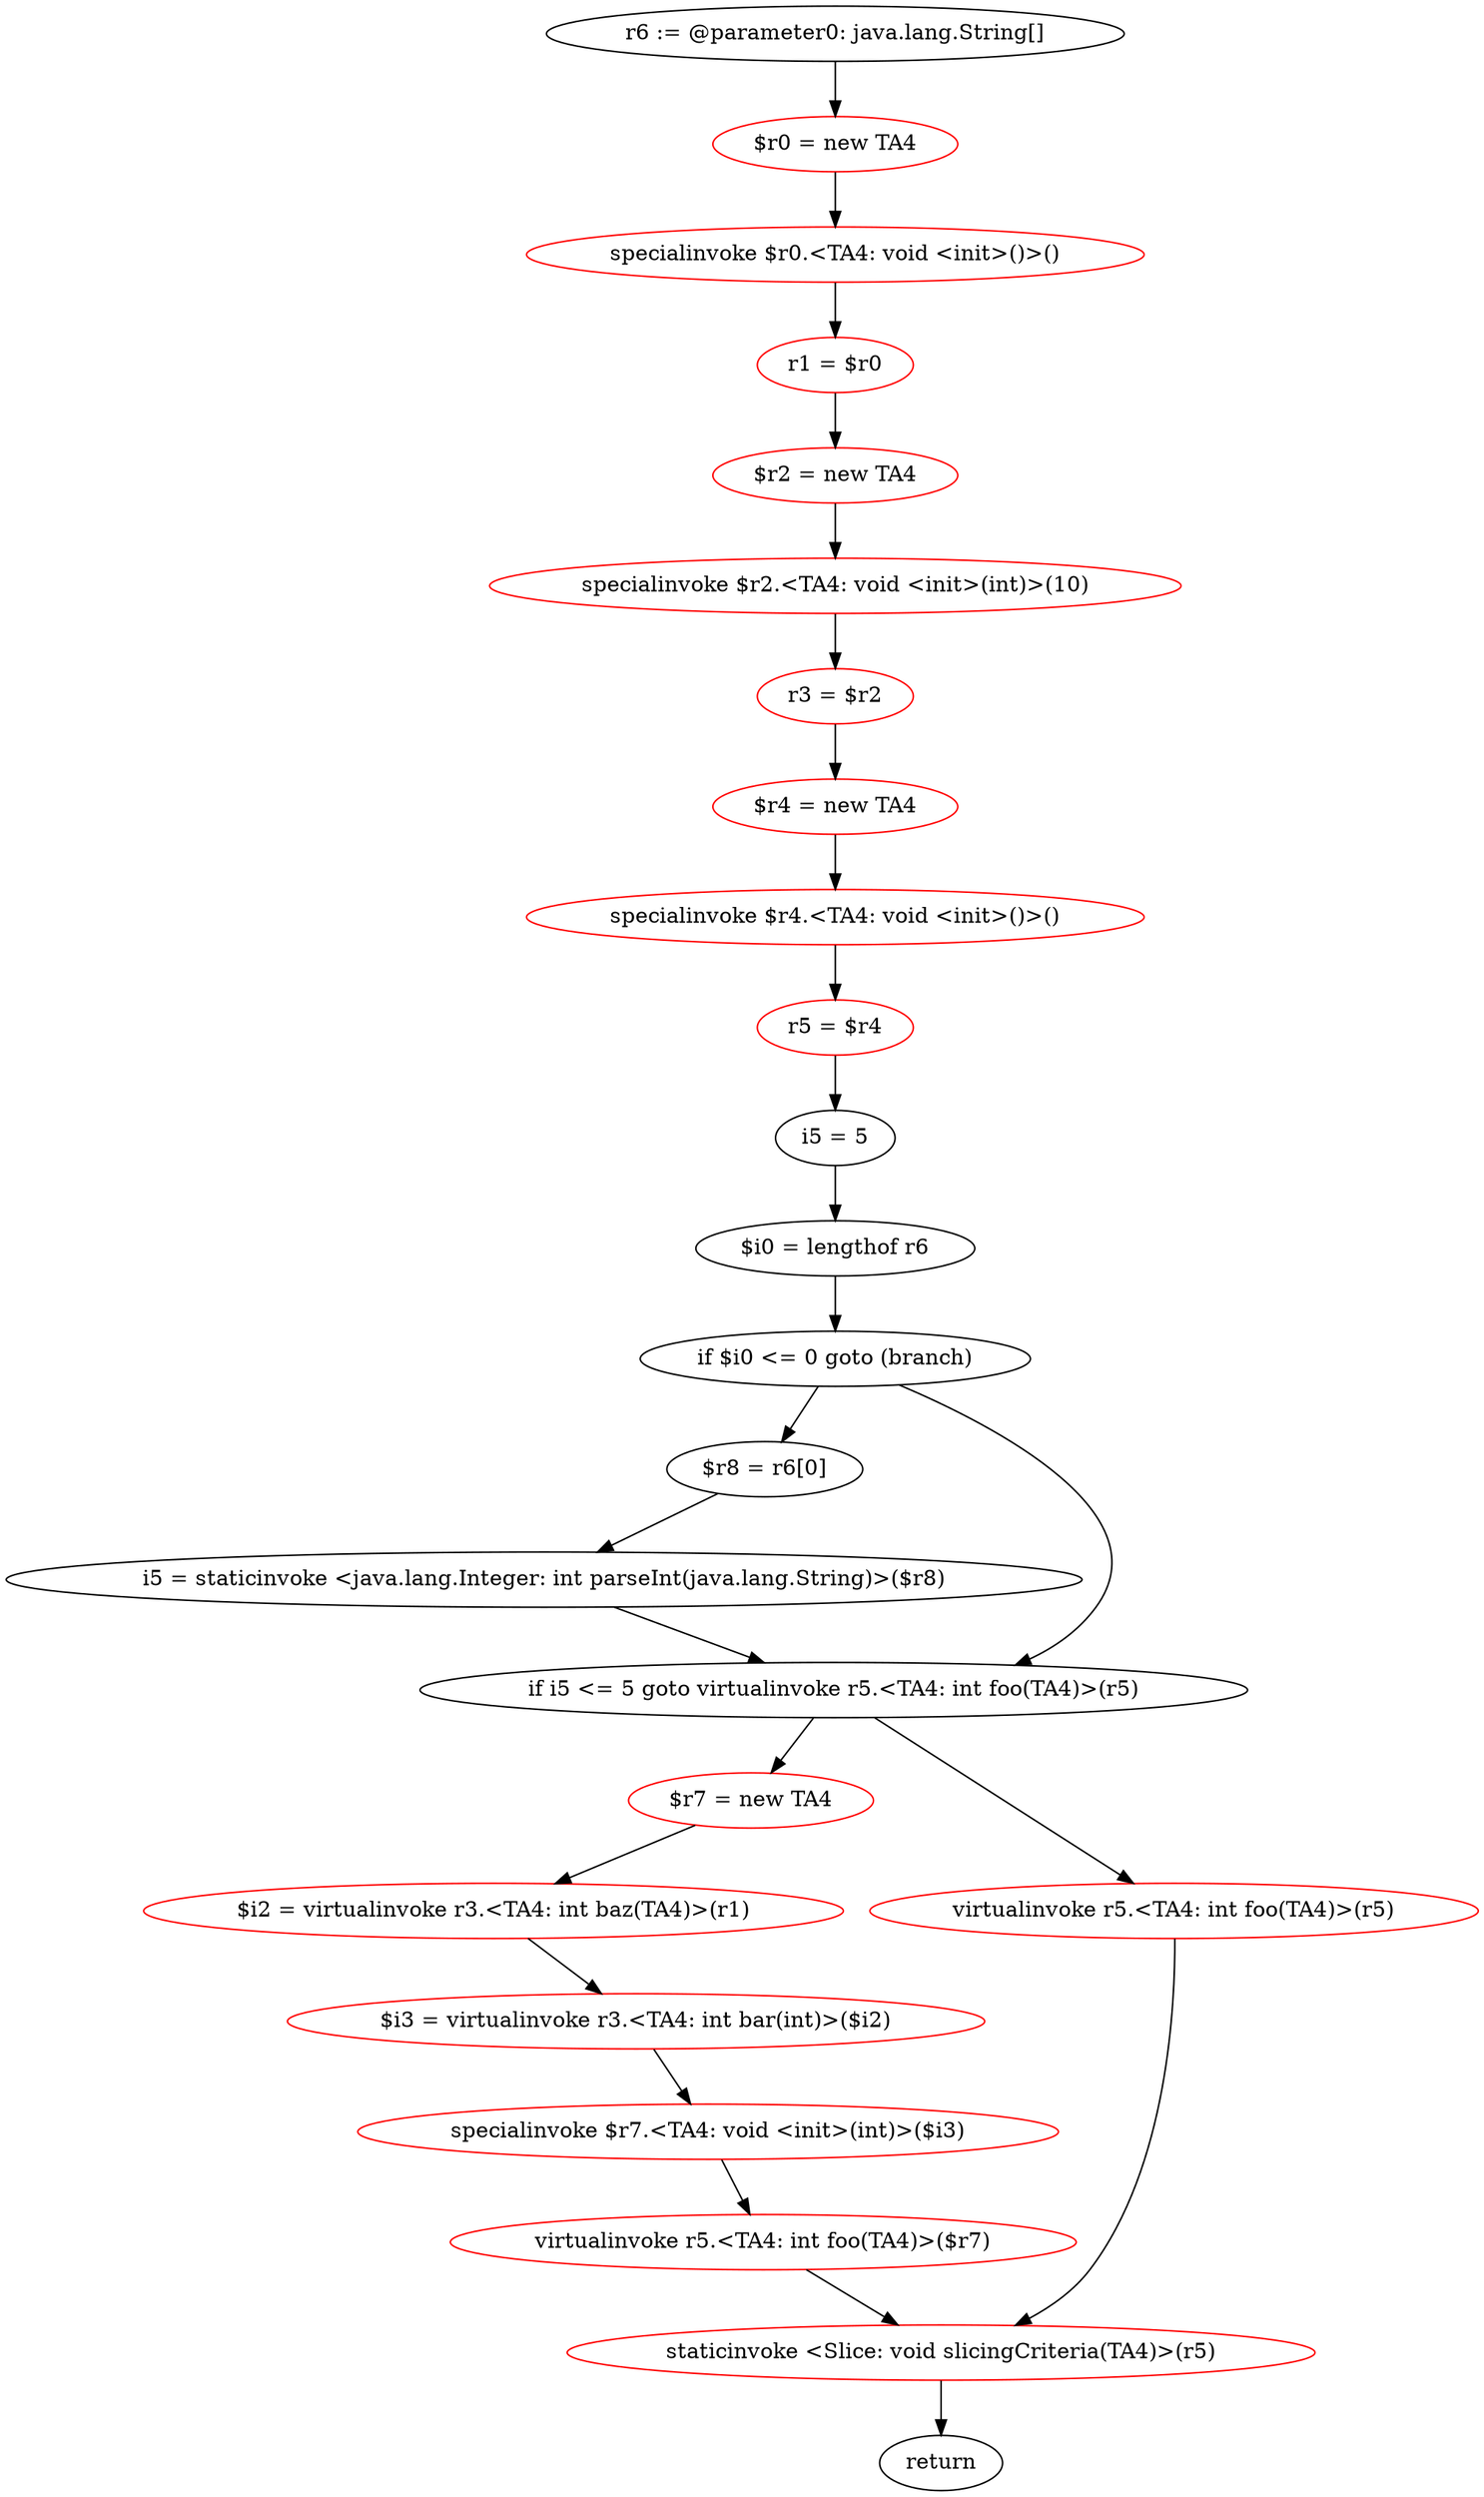 digraph G {
"$r0 = new TA4" [color="red"];
"specialinvoke $r0.<TA4: void <init>()>()" [color="red"];
"r1 = $r0" [color="red"];
"$r2 = new TA4" [color="red"];
"specialinvoke $r2.<TA4: void <init>(int)>(10)" [color="red"];
"r3 = $r2" [color="red"];
"$r4 = new TA4" [color="red"];
"specialinvoke $r4.<TA4: void <init>()>()" [color="red"];
"r5 = $r4" [color="red"];
"$r7 = new TA4" [color="red"];
"$i2 = virtualinvoke r3.<TA4: int baz(TA4)>(r1)" [color="red"];
"$i3 = virtualinvoke r3.<TA4: int bar(int)>($i2)" [color="red"];
"specialinvoke $r7.<TA4: void <init>(int)>($i3)" [color="red"];
"virtualinvoke r5.<TA4: int foo(TA4)>($r7)" [color="red"];
"virtualinvoke r5.<TA4: int foo(TA4)>(r5)" [color="red"];
"staticinvoke <Slice: void slicingCriteria(TA4)>(r5)" [color="red"];
"r6 := @parameter0: java.lang.String[]" -> "$r0 = new TA4"
"$r0 = new TA4" -> "specialinvoke $r0.<TA4: void <init>()>()"
"specialinvoke $r0.<TA4: void <init>()>()" -> "r1 = $r0"
"r1 = $r0" -> "$r2 = new TA4"
"$r2 = new TA4" -> "specialinvoke $r2.<TA4: void <init>(int)>(10)"
"specialinvoke $r2.<TA4: void <init>(int)>(10)" -> "r3 = $r2"
"r3 = $r2" -> "$r4 = new TA4"
"$r4 = new TA4" -> "specialinvoke $r4.<TA4: void <init>()>()"
"specialinvoke $r4.<TA4: void <init>()>()" -> "r5 = $r4"
"r5 = $r4" -> "i5 = 5"
"i5 = 5" -> "$i0 = lengthof r6"
"$i0 = lengthof r6" -> "if $i0 <= 0 goto (branch)"
"if $i0 <= 0 goto (branch)" -> "$r8 = r6[0]"
"if $i0 <= 0 goto (branch)" -> "if i5 <= 5 goto virtualinvoke r5.<TA4: int foo(TA4)>(r5)"
"$r8 = r6[0]" -> "i5 = staticinvoke <java.lang.Integer: int parseInt(java.lang.String)>($r8)"
"if i5 <= 5 goto virtualinvoke r5.<TA4: int foo(TA4)>(r5)" -> "$r7 = new TA4"
"if i5 <= 5 goto virtualinvoke r5.<TA4: int foo(TA4)>(r5)" -> "virtualinvoke r5.<TA4: int foo(TA4)>(r5)"
"i5 = staticinvoke <java.lang.Integer: int parseInt(java.lang.String)>($r8)" -> "if i5 <= 5 goto virtualinvoke r5.<TA4: int foo(TA4)>(r5)"
"$r7 = new TA4" -> "$i2 = virtualinvoke r3.<TA4: int baz(TA4)>(r1)"
"virtualinvoke r5.<TA4: int foo(TA4)>(r5)" -> "staticinvoke <Slice: void slicingCriteria(TA4)>(r5)"
"$i2 = virtualinvoke r3.<TA4: int baz(TA4)>(r1)" -> "$i3 = virtualinvoke r3.<TA4: int bar(int)>($i2)"
"staticinvoke <Slice: void slicingCriteria(TA4)>(r5)" -> "return"
"$i3 = virtualinvoke r3.<TA4: int bar(int)>($i2)" -> "specialinvoke $r7.<TA4: void <init>(int)>($i3)"
"specialinvoke $r7.<TA4: void <init>(int)>($i3)" -> "virtualinvoke r5.<TA4: int foo(TA4)>($r7)"
"virtualinvoke r5.<TA4: int foo(TA4)>($r7)" -> "staticinvoke <Slice: void slicingCriteria(TA4)>(r5)"
}